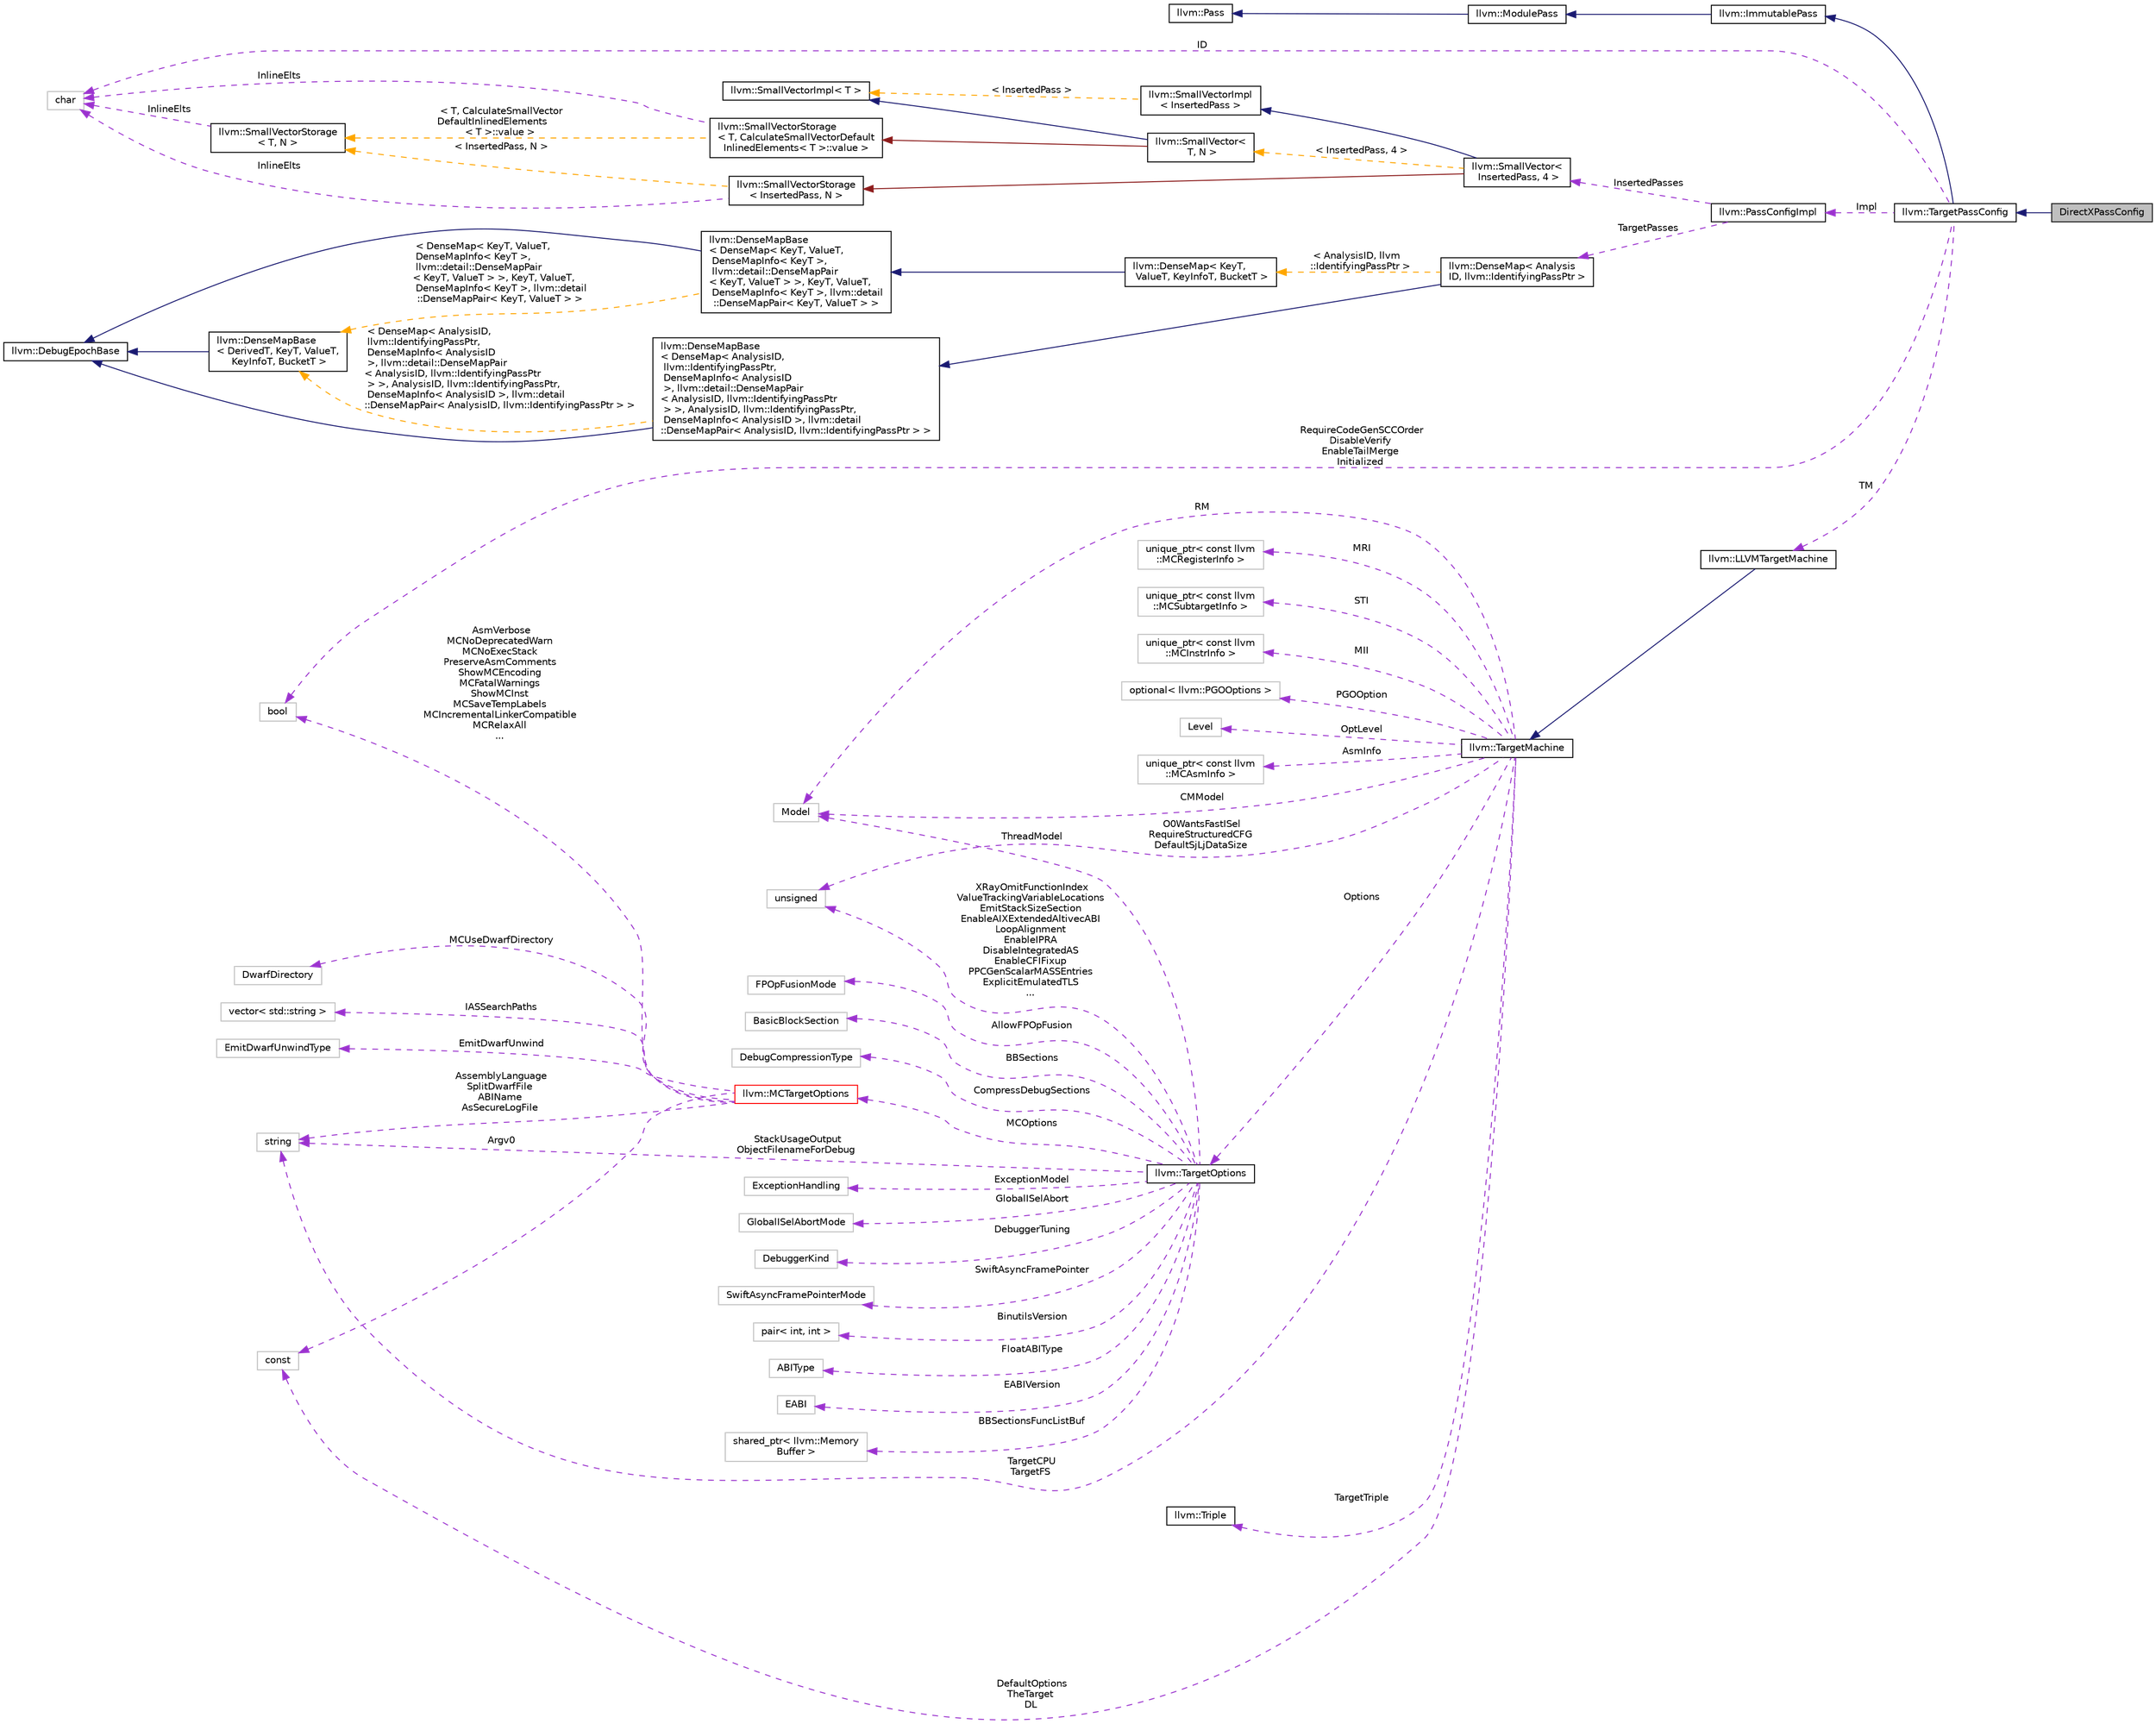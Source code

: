 digraph "DirectXPassConfig"
{
 // LATEX_PDF_SIZE
  bgcolor="transparent";
  edge [fontname="Helvetica",fontsize="10",labelfontname="Helvetica",labelfontsize="10"];
  node [fontname="Helvetica",fontsize="10",shape=record];
  rankdir="LR";
  Node1 [label="DirectXPassConfig",height=0.2,width=0.4,color="black", fillcolor="grey75", style="filled", fontcolor="black",tooltip=" "];
  Node2 -> Node1 [dir="back",color="midnightblue",fontsize="10",style="solid",fontname="Helvetica"];
  Node2 [label="llvm::TargetPassConfig",height=0.2,width=0.4,color="black",URL="$classllvm_1_1TargetPassConfig.html",tooltip="Target-Independent Code Generator Pass Configuration Options."];
  Node3 -> Node2 [dir="back",color="midnightblue",fontsize="10",style="solid",fontname="Helvetica"];
  Node3 [label="llvm::ImmutablePass",height=0.2,width=0.4,color="black",URL="$classllvm_1_1ImmutablePass.html",tooltip="ImmutablePass class - This class is used to provide information that does not need to be run."];
  Node4 -> Node3 [dir="back",color="midnightblue",fontsize="10",style="solid",fontname="Helvetica"];
  Node4 [label="llvm::ModulePass",height=0.2,width=0.4,color="black",URL="$classllvm_1_1ModulePass.html",tooltip="ModulePass class - This class is used to implement unstructured interprocedural optimizations and ana..."];
  Node5 -> Node4 [dir="back",color="midnightblue",fontsize="10",style="solid",fontname="Helvetica"];
  Node5 [label="llvm::Pass",height=0.2,width=0.4,color="black",URL="$classllvm_1_1Pass.html",tooltip="Pass interface - Implemented by all 'passes'."];
  Node6 -> Node2 [dir="back",color="darkorchid3",fontsize="10",style="dashed",label=" ID" ,fontname="Helvetica"];
  Node6 [label="char",height=0.2,width=0.4,color="grey75",tooltip=" "];
  Node7 -> Node2 [dir="back",color="darkorchid3",fontsize="10",style="dashed",label=" TM" ,fontname="Helvetica"];
  Node7 [label="llvm::LLVMTargetMachine",height=0.2,width=0.4,color="black",URL="$classllvm_1_1LLVMTargetMachine.html",tooltip="This class describes a target machine that is implemented with the LLVM target-independent code gener..."];
  Node8 -> Node7 [dir="back",color="midnightblue",fontsize="10",style="solid",fontname="Helvetica"];
  Node8 [label="llvm::TargetMachine",height=0.2,width=0.4,color="black",URL="$classllvm_1_1TargetMachine.html",tooltip="Primary interface to the complete machine description for the target machine."];
  Node9 -> Node8 [dir="back",color="darkorchid3",fontsize="10",style="dashed",label=" Options" ,fontname="Helvetica"];
  Node9 [label="llvm::TargetOptions",height=0.2,width=0.4,color="black",URL="$classllvm_1_1TargetOptions.html",tooltip=" "];
  Node10 -> Node9 [dir="back",color="darkorchid3",fontsize="10",style="dashed",label=" SwiftAsyncFramePointer" ,fontname="Helvetica"];
  Node10 [label="SwiftAsyncFramePointerMode",height=0.2,width=0.4,color="grey75",tooltip=" "];
  Node11 -> Node9 [dir="back",color="darkorchid3",fontsize="10",style="dashed",label=" BinutilsVersion" ,fontname="Helvetica"];
  Node11 [label="pair\< int, int \>",height=0.2,width=0.4,color="grey75",tooltip=" "];
  Node12 -> Node9 [dir="back",color="darkorchid3",fontsize="10",style="dashed",label=" FloatABIType" ,fontname="Helvetica"];
  Node12 [label="ABIType",height=0.2,width=0.4,color="grey75",tooltip=" "];
  Node13 -> Node9 [dir="back",color="darkorchid3",fontsize="10",style="dashed",label=" EABIVersion" ,fontname="Helvetica"];
  Node13 [label="EABI",height=0.2,width=0.4,color="grey75",tooltip=" "];
  Node14 -> Node9 [dir="back",color="darkorchid3",fontsize="10",style="dashed",label=" ThreadModel" ,fontname="Helvetica"];
  Node14 [label="Model",height=0.2,width=0.4,color="grey75",tooltip=" "];
  Node15 -> Node9 [dir="back",color="darkorchid3",fontsize="10",style="dashed",label=" AllowFPOpFusion" ,fontname="Helvetica"];
  Node15 [label="FPOpFusionMode",height=0.2,width=0.4,color="grey75",tooltip=" "];
  Node16 -> Node9 [dir="back",color="darkorchid3",fontsize="10",style="dashed",label=" BBSections" ,fontname="Helvetica"];
  Node16 [label="BasicBlockSection",height=0.2,width=0.4,color="grey75",tooltip=" "];
  Node17 -> Node9 [dir="back",color="darkorchid3",fontsize="10",style="dashed",label=" CompressDebugSections" ,fontname="Helvetica"];
  Node17 [label="DebugCompressionType",height=0.2,width=0.4,color="grey75",tooltip=" "];
  Node18 -> Node9 [dir="back",color="darkorchid3",fontsize="10",style="dashed",label=" MCOptions" ,fontname="Helvetica"];
  Node18 [label="llvm::MCTargetOptions",height=0.2,width=0.4,color="red",URL="$classllvm_1_1MCTargetOptions.html",tooltip=" "];
  Node19 -> Node18 [dir="back",color="darkorchid3",fontsize="10",style="dashed",label=" MCUseDwarfDirectory" ,fontname="Helvetica"];
  Node19 [label="DwarfDirectory",height=0.2,width=0.4,color="grey75",tooltip=" "];
  Node20 -> Node18 [dir="back",color="darkorchid3",fontsize="10",style="dashed",label=" IASSearchPaths" ,fontname="Helvetica"];
  Node20 [label="vector\< std::string \>",height=0.2,width=0.4,color="grey75",tooltip=" "];
  Node21 -> Node18 [dir="back",color="darkorchid3",fontsize="10",style="dashed",label=" EmitDwarfUnwind" ,fontname="Helvetica"];
  Node21 [label="EmitDwarfUnwindType",height=0.2,width=0.4,color="grey75",tooltip=" "];
  Node25 -> Node18 [dir="back",color="darkorchid3",fontsize="10",style="dashed",label=" AssemblyLanguage\nSplitDwarfFile\nABIName\nAsSecureLogFile" ,fontname="Helvetica"];
  Node25 [label="string",height=0.2,width=0.4,color="grey75",tooltip=" "];
  Node26 -> Node18 [dir="back",color="darkorchid3",fontsize="10",style="dashed",label=" AsmVerbose\nMCNoDeprecatedWarn\nMCNoExecStack\nPreserveAsmComments\nShowMCEncoding\nMCFatalWarnings\nShowMCInst\nMCSaveTempLabels\nMCIncrementalLinkerCompatible\nMCRelaxAll\n..." ,fontname="Helvetica"];
  Node26 [label="bool",height=0.2,width=0.4,color="grey75",tooltip=" "];
  Node27 -> Node18 [dir="back",color="darkorchid3",fontsize="10",style="dashed",label=" Argv0" ,fontname="Helvetica"];
  Node27 [label="const",height=0.2,width=0.4,color="grey75",tooltip=" "];
  Node28 -> Node9 [dir="back",color="darkorchid3",fontsize="10",style="dashed",label=" GlobalISelAbort" ,fontname="Helvetica"];
  Node28 [label="GlobalISelAbortMode",height=0.2,width=0.4,color="grey75",tooltip=" "];
  Node29 -> Node9 [dir="back",color="darkorchid3",fontsize="10",style="dashed",label=" DebuggerTuning" ,fontname="Helvetica"];
  Node29 [label="DebuggerKind",height=0.2,width=0.4,color="grey75",tooltip=" "];
  Node25 -> Node9 [dir="back",color="darkorchid3",fontsize="10",style="dashed",label=" StackUsageOutput\nObjectFilenameForDebug" ,fontname="Helvetica"];
  Node30 -> Node9 [dir="back",color="darkorchid3",fontsize="10",style="dashed",label=" BBSectionsFuncListBuf" ,fontname="Helvetica"];
  Node30 [label="shared_ptr\< llvm::Memory\lBuffer \>",height=0.2,width=0.4,color="grey75",tooltip=" "];
  Node31 -> Node9 [dir="back",color="darkorchid3",fontsize="10",style="dashed",label=" XRayOmitFunctionIndex\nValueTrackingVariableLocations\nEmitStackSizeSection\nEnableAIXExtendedAltivecABI\nLoopAlignment\nEnableIPRA\nDisableIntegratedAS\nEnableCFIFixup\nPPCGenScalarMASSEntries\nExplicitEmulatedTLS\n..." ,fontname="Helvetica"];
  Node31 [label="unsigned",height=0.2,width=0.4,color="grey75",tooltip=" "];
  Node32 -> Node9 [dir="back",color="darkorchid3",fontsize="10",style="dashed",label=" ExceptionModel" ,fontname="Helvetica"];
  Node32 [label="ExceptionHandling",height=0.2,width=0.4,color="grey75",tooltip=" "];
  Node33 -> Node8 [dir="back",color="darkorchid3",fontsize="10",style="dashed",label=" MRI" ,fontname="Helvetica"];
  Node33 [label="unique_ptr\< const llvm\l::MCRegisterInfo \>",height=0.2,width=0.4,color="grey75",tooltip=" "];
  Node34 -> Node8 [dir="back",color="darkorchid3",fontsize="10",style="dashed",label=" STI" ,fontname="Helvetica"];
  Node34 [label="unique_ptr\< const llvm\l::MCSubtargetInfo \>",height=0.2,width=0.4,color="grey75",tooltip=" "];
  Node35 -> Node8 [dir="back",color="darkorchid3",fontsize="10",style="dashed",label=" MII" ,fontname="Helvetica"];
  Node35 [label="unique_ptr\< const llvm\l::MCInstrInfo \>",height=0.2,width=0.4,color="grey75",tooltip=" "];
  Node14 -> Node8 [dir="back",color="darkorchid3",fontsize="10",style="dashed",label=" RM" ,fontname="Helvetica"];
  Node36 -> Node8 [dir="back",color="darkorchid3",fontsize="10",style="dashed",label=" PGOOption" ,fontname="Helvetica"];
  Node36 [label="optional\< llvm::PGOOptions \>",height=0.2,width=0.4,color="grey75",tooltip=" "];
  Node37 -> Node8 [dir="back",color="darkorchid3",fontsize="10",style="dashed",label=" OptLevel" ,fontname="Helvetica"];
  Node37 [label="Level",height=0.2,width=0.4,color="grey75",tooltip=" "];
  Node25 -> Node8 [dir="back",color="darkorchid3",fontsize="10",style="dashed",label=" TargetCPU\nTargetFS" ,fontname="Helvetica"];
  Node38 -> Node8 [dir="back",color="darkorchid3",fontsize="10",style="dashed",label=" AsmInfo" ,fontname="Helvetica"];
  Node38 [label="unique_ptr\< const llvm\l::MCAsmInfo \>",height=0.2,width=0.4,color="grey75",tooltip=" "];
  Node14 -> Node8 [dir="back",color="darkorchid3",fontsize="10",style="dashed",label=" CMModel" ,fontname="Helvetica"];
  Node39 -> Node8 [dir="back",color="darkorchid3",fontsize="10",style="dashed",label=" TargetTriple" ,fontname="Helvetica"];
  Node39 [label="llvm::Triple",height=0.2,width=0.4,color="black",URL="$classllvm_1_1Triple.html",tooltip="Triple - Helper class for working with autoconf configuration names."];
  Node31 -> Node8 [dir="back",color="darkorchid3",fontsize="10",style="dashed",label=" O0WantsFastISel\nRequireStructuredCFG\nDefaultSjLjDataSize" ,fontname="Helvetica"];
  Node27 -> Node8 [dir="back",color="darkorchid3",fontsize="10",style="dashed",label=" DefaultOptions\nTheTarget\nDL" ,fontname="Helvetica"];
  Node26 -> Node2 [dir="back",color="darkorchid3",fontsize="10",style="dashed",label=" RequireCodeGenSCCOrder\nDisableVerify\nEnableTailMerge\nInitialized" ,fontname="Helvetica"];
  Node40 -> Node2 [dir="back",color="darkorchid3",fontsize="10",style="dashed",label=" Impl" ,fontname="Helvetica"];
  Node40 [label="llvm::PassConfigImpl",height=0.2,width=0.4,color="black",URL="$classllvm_1_1PassConfigImpl.html",tooltip=" "];
  Node41 -> Node40 [dir="back",color="darkorchid3",fontsize="10",style="dashed",label=" InsertedPasses" ,fontname="Helvetica"];
  Node41 [label="llvm::SmallVector\<\l InsertedPass, 4 \>",height=0.2,width=0.4,color="black",URL="$classllvm_1_1SmallVector.html",tooltip=" "];
  Node42 -> Node41 [dir="back",color="midnightblue",fontsize="10",style="solid",fontname="Helvetica"];
  Node42 [label="llvm::SmallVectorImpl\l\< InsertedPass \>",height=0.2,width=0.4,color="black",URL="$classllvm_1_1SmallVectorImpl.html",tooltip=" "];
  Node43 -> Node42 [dir="back",color="orange",fontsize="10",style="dashed",label=" \< InsertedPass \>" ,fontname="Helvetica"];
  Node43 [label="llvm::SmallVectorImpl\< T \>",height=0.2,width=0.4,color="black",URL="$classllvm_1_1SmallVectorImpl.html",tooltip="This class consists of common code factored out of the SmallVector class to reduce code duplication b..."];
  Node44 -> Node41 [dir="back",color="firebrick4",fontsize="10",style="solid",fontname="Helvetica"];
  Node44 [label="llvm::SmallVectorStorage\l\< InsertedPass, N \>",height=0.2,width=0.4,color="black",URL="$structllvm_1_1SmallVectorStorage.html",tooltip=" "];
  Node6 -> Node44 [dir="back",color="darkorchid3",fontsize="10",style="dashed",label=" InlineElts" ,fontname="Helvetica"];
  Node45 -> Node44 [dir="back",color="orange",fontsize="10",style="dashed",label=" \< InsertedPass, N \>" ,fontname="Helvetica"];
  Node45 [label="llvm::SmallVectorStorage\l\< T, N \>",height=0.2,width=0.4,color="black",URL="$structllvm_1_1SmallVectorStorage.html",tooltip="Storage for the SmallVector elements."];
  Node6 -> Node45 [dir="back",color="darkorchid3",fontsize="10",style="dashed",label=" InlineElts" ,fontname="Helvetica"];
  Node46 -> Node41 [dir="back",color="orange",fontsize="10",style="dashed",label=" \< InsertedPass, 4 \>" ,fontname="Helvetica"];
  Node46 [label="llvm::SmallVector\<\l T, N \>",height=0.2,width=0.4,color="black",URL="$classllvm_1_1SmallVector.html",tooltip="This is a 'vector' (really, a variable-sized array), optimized for the case when the array is small."];
  Node43 -> Node46 [dir="back",color="midnightblue",fontsize="10",style="solid",fontname="Helvetica"];
  Node47 -> Node46 [dir="back",color="firebrick4",fontsize="10",style="solid",fontname="Helvetica"];
  Node47 [label="llvm::SmallVectorStorage\l\< T, CalculateSmallVectorDefault\lInlinedElements\< T \>::value \>",height=0.2,width=0.4,color="black",URL="$structllvm_1_1SmallVectorStorage.html",tooltip=" "];
  Node6 -> Node47 [dir="back",color="darkorchid3",fontsize="10",style="dashed",label=" InlineElts" ,fontname="Helvetica"];
  Node45 -> Node47 [dir="back",color="orange",fontsize="10",style="dashed",label=" \< T, CalculateSmallVector\lDefaultInlinedElements\l\< T \>::value \>" ,fontname="Helvetica"];
  Node48 -> Node40 [dir="back",color="darkorchid3",fontsize="10",style="dashed",label=" TargetPasses" ,fontname="Helvetica"];
  Node48 [label="llvm::DenseMap\< Analysis\lID, llvm::IdentifyingPassPtr \>",height=0.2,width=0.4,color="black",URL="$classllvm_1_1DenseMap.html",tooltip=" "];
  Node49 -> Node48 [dir="back",color="midnightblue",fontsize="10",style="solid",fontname="Helvetica"];
  Node49 [label="llvm::DenseMapBase\l\< DenseMap\< AnalysisID,\l llvm::IdentifyingPassPtr,\l DenseMapInfo\< AnalysisID\l \>, llvm::detail::DenseMapPair\l\< AnalysisID, llvm::IdentifyingPassPtr\l \> \>, AnalysisID, llvm::IdentifyingPassPtr,\l DenseMapInfo\< AnalysisID \>, llvm::detail\l::DenseMapPair\< AnalysisID, llvm::IdentifyingPassPtr \> \>",height=0.2,width=0.4,color="black",URL="$classllvm_1_1DenseMapBase.html",tooltip=" "];
  Node50 -> Node49 [dir="back",color="midnightblue",fontsize="10",style="solid",fontname="Helvetica"];
  Node50 [label="llvm::DebugEpochBase",height=0.2,width=0.4,color="black",URL="$classllvm_1_1DebugEpochBase.html",tooltip="A base class for data structure classes wishing to make iterators (\"handles\") pointing into themselve..."];
  Node51 -> Node49 [dir="back",color="orange",fontsize="10",style="dashed",label=" \< DenseMap\< AnalysisID,\l llvm::IdentifyingPassPtr,\l DenseMapInfo\< AnalysisID\l \>, llvm::detail::DenseMapPair\l\< AnalysisID, llvm::IdentifyingPassPtr\l \> \>, AnalysisID, llvm::IdentifyingPassPtr,\l DenseMapInfo\< AnalysisID \>, llvm::detail\l::DenseMapPair\< AnalysisID, llvm::IdentifyingPassPtr \> \>" ,fontname="Helvetica"];
  Node51 [label="llvm::DenseMapBase\l\< DerivedT, KeyT, ValueT,\l KeyInfoT, BucketT \>",height=0.2,width=0.4,color="black",URL="$classllvm_1_1DenseMapBase.html",tooltip=" "];
  Node50 -> Node51 [dir="back",color="midnightblue",fontsize="10",style="solid",fontname="Helvetica"];
  Node52 -> Node48 [dir="back",color="orange",fontsize="10",style="dashed",label=" \< AnalysisID, llvm\l::IdentifyingPassPtr \>" ,fontname="Helvetica"];
  Node52 [label="llvm::DenseMap\< KeyT,\l ValueT, KeyInfoT, BucketT \>",height=0.2,width=0.4,color="black",URL="$classllvm_1_1DenseMap.html",tooltip=" "];
  Node53 -> Node52 [dir="back",color="midnightblue",fontsize="10",style="solid",fontname="Helvetica"];
  Node53 [label="llvm::DenseMapBase\l\< DenseMap\< KeyT, ValueT,\l DenseMapInfo\< KeyT \>,\l llvm::detail::DenseMapPair\l\< KeyT, ValueT \> \>, KeyT, ValueT,\l DenseMapInfo\< KeyT \>, llvm::detail\l::DenseMapPair\< KeyT, ValueT \> \>",height=0.2,width=0.4,color="black",URL="$classllvm_1_1DenseMapBase.html",tooltip=" "];
  Node50 -> Node53 [dir="back",color="midnightblue",fontsize="10",style="solid",fontname="Helvetica"];
  Node51 -> Node53 [dir="back",color="orange",fontsize="10",style="dashed",label=" \< DenseMap\< KeyT, ValueT,\l DenseMapInfo\< KeyT \>,\l llvm::detail::DenseMapPair\l\< KeyT, ValueT \> \>, KeyT, ValueT,\l DenseMapInfo\< KeyT \>, llvm::detail\l::DenseMapPair\< KeyT, ValueT \> \>" ,fontname="Helvetica"];
}
